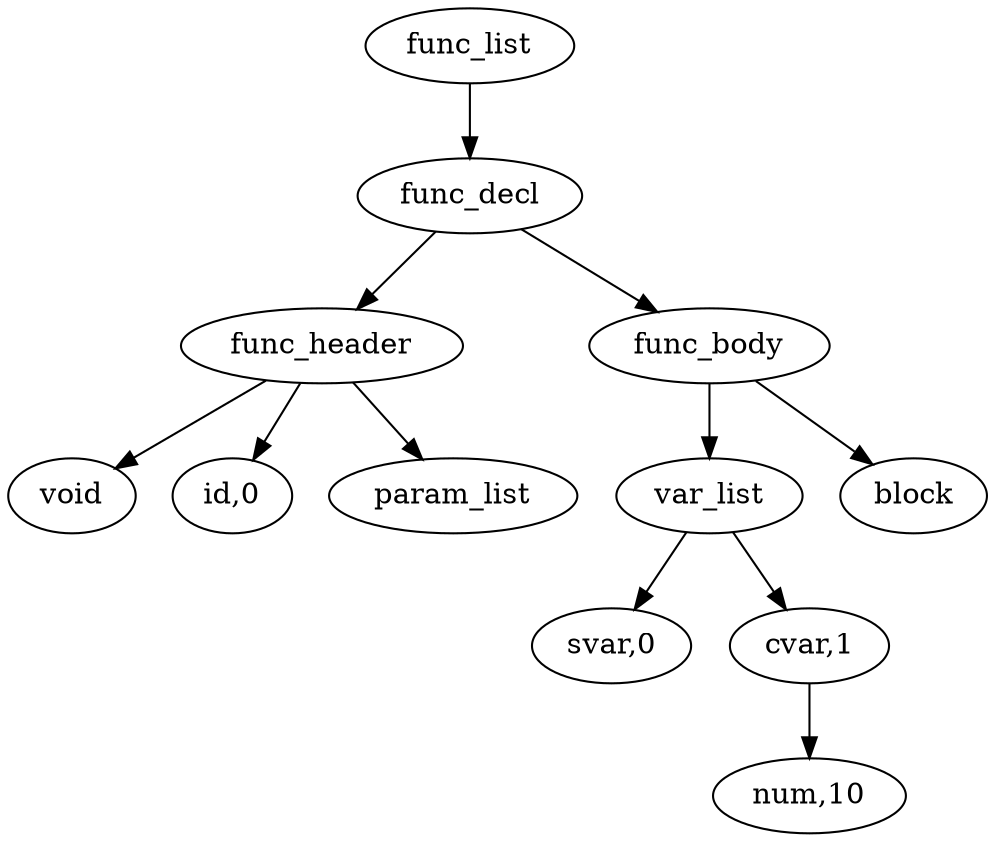 digraph {
graph [ordering="out"];
node0[label="func_list"];
node1[label="func_decl"];
node2[label="func_header"];
node3[label="void"];
node2 -> node3;
node4[label="id,0"];
node2 -> node4;
node5[label="param_list"];
node2 -> node5;
node1 -> node2;
node6[label="func_body"];
node7[label="var_list"];
node8[label="svar,0"];
node7 -> node8;
node9[label="cvar,1"];
node10[label="num,10"];
node9 -> node10;
node7 -> node9;
node6 -> node7;
node11[label="block"];
node6 -> node11;
node1 -> node6;
node0 -> node1;
}
